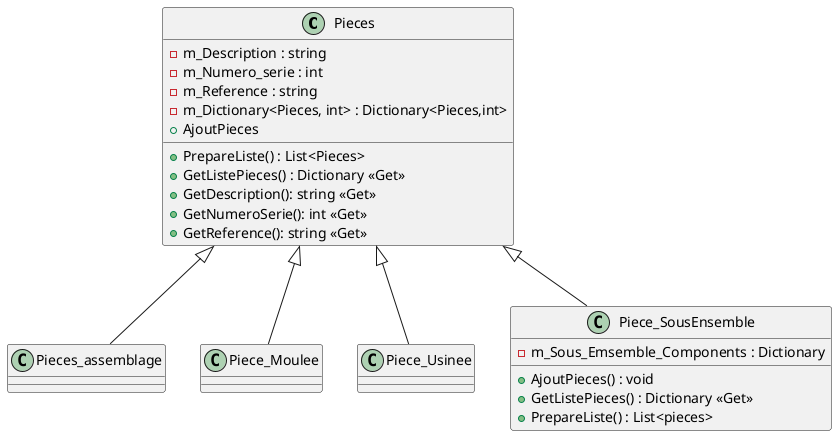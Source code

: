 @startuml diagram

class Pieces
{
    -m_Description : string
    -m_Numero_serie : int
    -m_Reference : string
    -m_Dictionary<Pieces, int> : Dictionary<Pieces,int>
    +AjoutPieces
    +PrepareListe() : List<Pieces>
    +GetListePieces() : Dictionary <<Get>>
    +GetDescription(): string <<Get>>
    +GetNumeroSerie(): int <<Get>>
    +GetReference(): string <<Get>>
}

class Pieces_assemblage

class Piece_Moulee

class Piece_Usinee

class Piece_SousEnsemble
{
    -m_Sous_Emsemble_Components : Dictionary
    +AjoutPieces() : void
    +GetListePieces() : Dictionary <<Get>>
    +PrepareListe() : List<pieces>
}

Pieces <|-- Piece_Moulee
Pieces <|-- Pieces_assemblage
Pieces <|-- Piece_Usinee
Pieces <|-- Piece_SousEnsemble


@enduml
